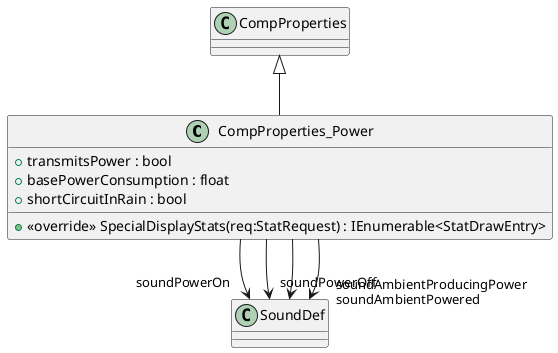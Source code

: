 @startuml
class CompProperties_Power {
    + transmitsPower : bool
    + basePowerConsumption : float
    + shortCircuitInRain : bool
    + <<override>> SpecialDisplayStats(req:StatRequest) : IEnumerable<StatDrawEntry>
}
CompProperties <|-- CompProperties_Power
CompProperties_Power --> "soundPowerOn" SoundDef
CompProperties_Power --> "soundPowerOff" SoundDef
CompProperties_Power --> "soundAmbientPowered" SoundDef
CompProperties_Power --> "soundAmbientProducingPower" SoundDef
@enduml
